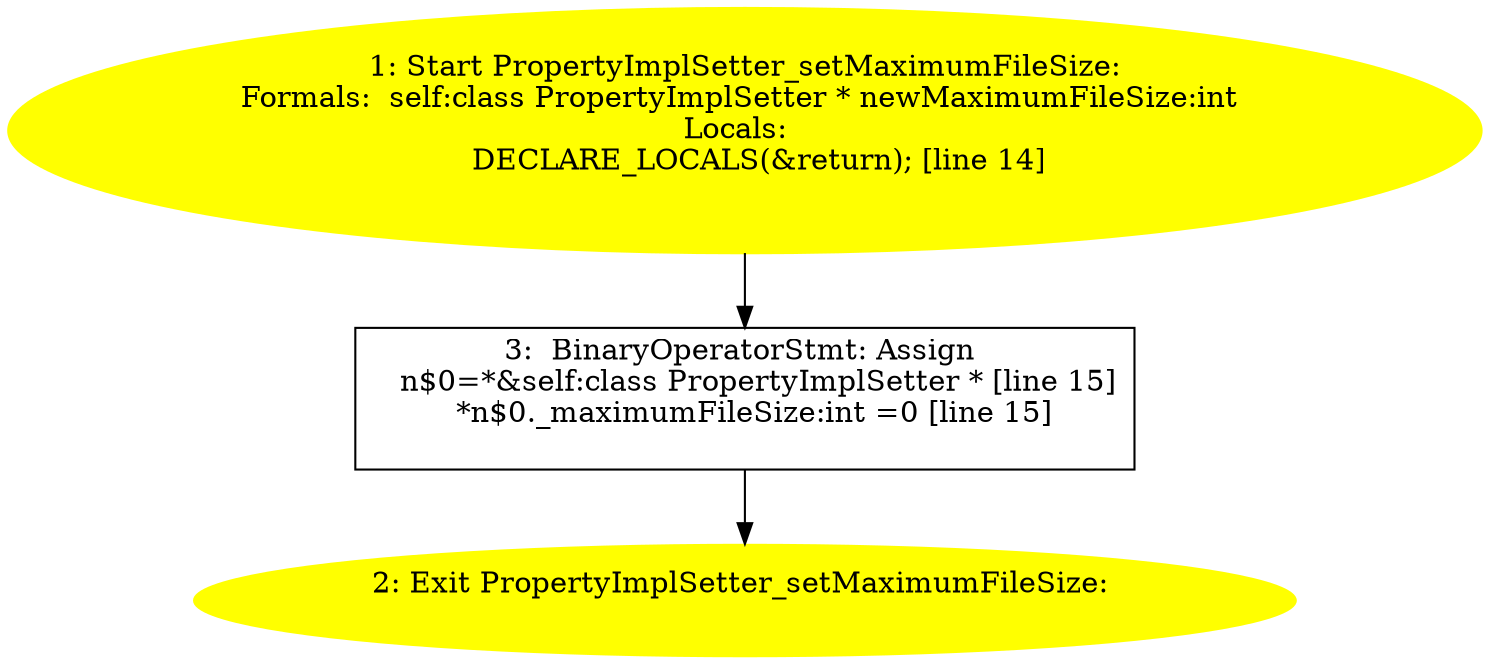 /* @generated */
digraph iCFG {
"PropertyImplSetter_setMaximumFileSize:instance.5f4754af8bc4f1429da86824a727670a_3" [label="3:  BinaryOperatorStmt: Assign \n   n$0=*&self:class PropertyImplSetter * [line 15]\n  *n$0._maximumFileSize:int =0 [line 15]\n " shape="box"]
	

	 "PropertyImplSetter_setMaximumFileSize:instance.5f4754af8bc4f1429da86824a727670a_3" -> "PropertyImplSetter_setMaximumFileSize:instance.5f4754af8bc4f1429da86824a727670a_2" ;
"PropertyImplSetter_setMaximumFileSize:instance.5f4754af8bc4f1429da86824a727670a_2" [label="2: Exit PropertyImplSetter_setMaximumFileSize: \n  " color=yellow style=filled]
	

"PropertyImplSetter_setMaximumFileSize:instance.5f4754af8bc4f1429da86824a727670a_1" [label="1: Start PropertyImplSetter_setMaximumFileSize:\nFormals:  self:class PropertyImplSetter * newMaximumFileSize:int \nLocals:  \n   DECLARE_LOCALS(&return); [line 14]\n " color=yellow style=filled]
	

	 "PropertyImplSetter_setMaximumFileSize:instance.5f4754af8bc4f1429da86824a727670a_1" -> "PropertyImplSetter_setMaximumFileSize:instance.5f4754af8bc4f1429da86824a727670a_3" ;
}
